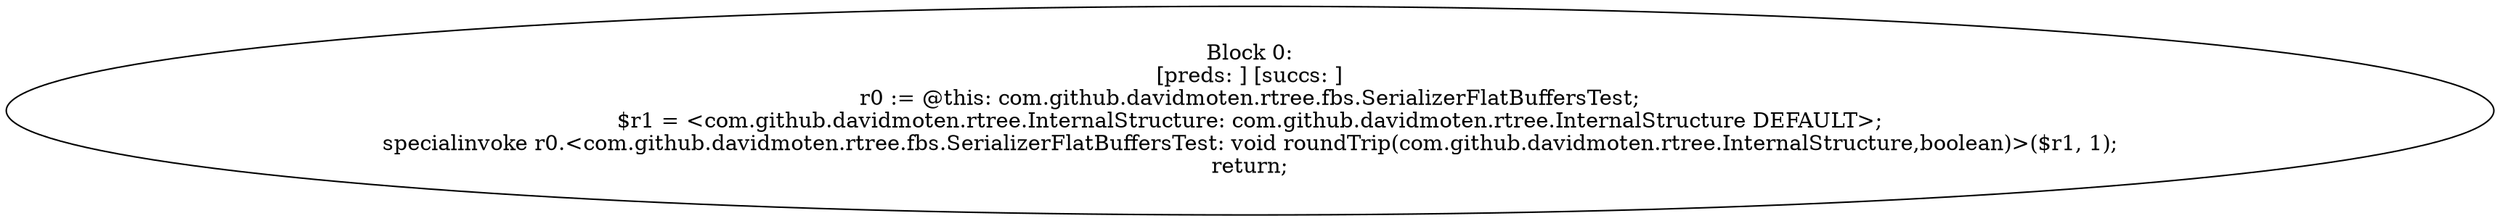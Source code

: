 digraph "unitGraph" {
    "Block 0:
[preds: ] [succs: ]
r0 := @this: com.github.davidmoten.rtree.fbs.SerializerFlatBuffersTest;
$r1 = <com.github.davidmoten.rtree.InternalStructure: com.github.davidmoten.rtree.InternalStructure DEFAULT>;
specialinvoke r0.<com.github.davidmoten.rtree.fbs.SerializerFlatBuffersTest: void roundTrip(com.github.davidmoten.rtree.InternalStructure,boolean)>($r1, 1);
return;
"
}
